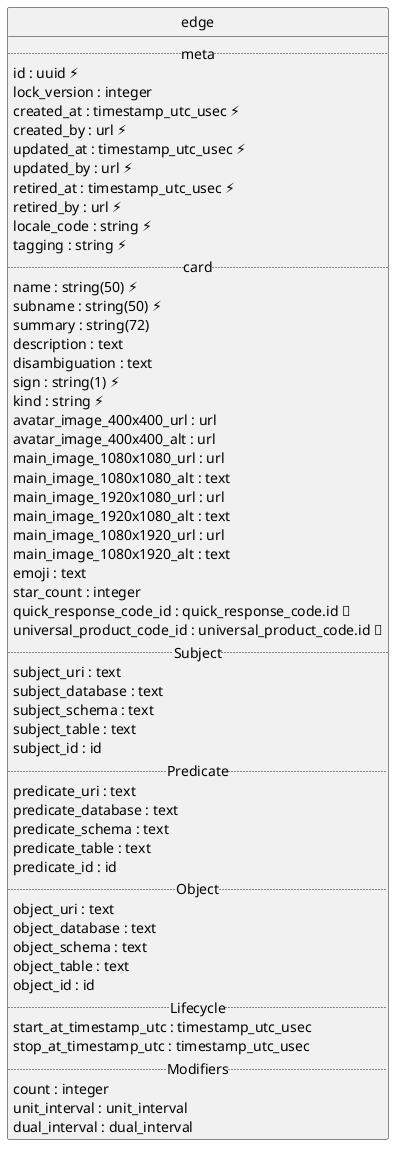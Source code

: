 @startuml uml
skinparam monochrome true
skinparam linetype ortho
hide circle

entity edge {
  .. meta ..
  id : uuid ⚡
  lock_version : integer
  created_at : timestamp_utc_usec ⚡
  created_by : url ⚡
  updated_at : timestamp_utc_usec ⚡
  updated_by : url ⚡
  retired_at : timestamp_utc_usec ⚡
  retired_by : url ⚡
  locale_code : string ⚡
  tagging : string ⚡
  .. card ..
  name : string(50) ⚡
  subname : string(50) ⚡
  summary : string(72)
  description : text
  disambiguation : text
  sign : string(1) ⚡
  kind : string ⚡
  avatar_image_400x400_url : url
  avatar_image_400x400_alt : url
  main_image_1080x1080_url : url
  main_image_1080x1080_alt : text
  main_image_1920x1080_url : url
  main_image_1920x1080_alt : text
  main_image_1080x1920_url : url
  main_image_1080x1920_alt : text
  emoji : text
  star_count : integer
  quick_response_code_id : quick_response_code.id 🔑
  universal_product_code_id : universal_product_code.id 🔑
  .. Subject ..
  subject_uri : text
  subject_database : text
  subject_schema : text
  subject_table : text
  subject_id : id
  .. Predicate ..
  predicate_uri : text
  predicate_database : text
  predicate_schema : text
  predicate_table : text
  predicate_id : id
  .. Object ..
  object_uri : text
  object_database : text
  object_schema : text
  object_table : text
  object_id : id
  .. Lifecycle ..
  start_at_timestamp_utc : timestamp_utc_usec
  stop_at_timestamp_utc : timestamp_utc_usec
  .. Modifiers ..
  count : integer
  unit_interval : unit_interval
  dual_interval : dual_interval
}

@enduml
